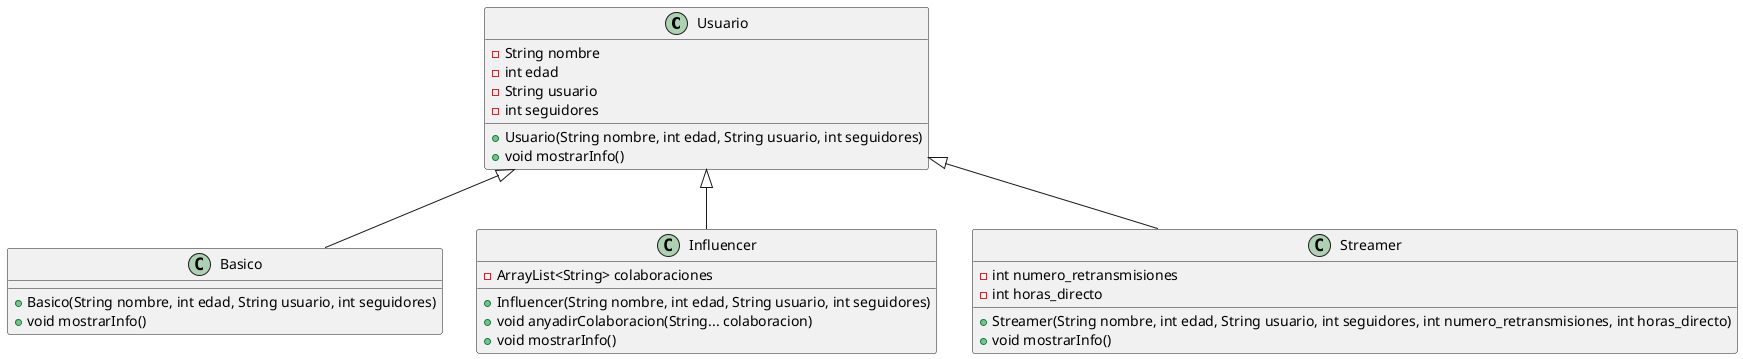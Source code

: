 @startuml
class Usuario {
    - String nombre
    - int edad
    - String usuario
    - int seguidores
    + Usuario(String nombre, int edad, String usuario, int seguidores)
    + void mostrarInfo()
}

class Basico {
    + Basico(String nombre, int edad, String usuario, int seguidores)
    + void mostrarInfo()
}

class Influencer {
    - ArrayList<String> colaboraciones
    + Influencer(String nombre, int edad, String usuario, int seguidores)
    + void anyadirColaboracion(String... colaboracion)
    + void mostrarInfo()
}

class Streamer {
    - int numero_retransmisiones
    - int horas_directo
    + Streamer(String nombre, int edad, String usuario, int seguidores, int numero_retransmisiones, int horas_directo)
    + void mostrarInfo()
}

Usuario <|-- Basico
Usuario <|-- Influencer
Usuario <|-- Streamer
@enduml